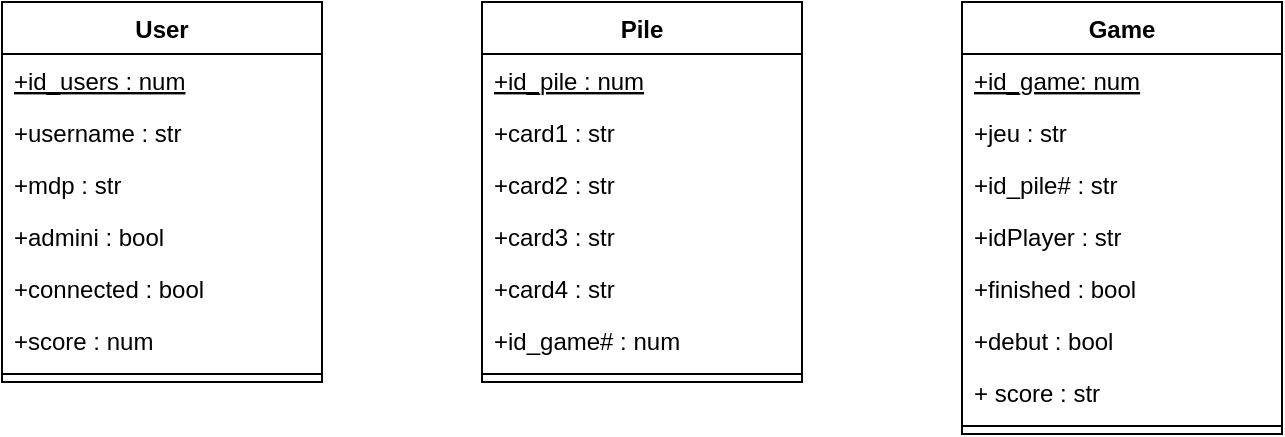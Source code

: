 <mxfile version="13.9.8" type="gitlab">
  <diagram id="E4JDXxAftSGhgSe4BWAQ" name="Page-1">
    <mxGraphModel dx="868" dy="482" grid="1" gridSize="10" guides="1" tooltips="1" connect="1" arrows="1" fold="1" page="1" pageScale="1" pageWidth="827" pageHeight="1169" math="0" shadow="0">
      <root>
        <mxCell id="0" />
        <mxCell id="1" parent="0" />
        <mxCell id="VY6u_KLALRmGJ1KkaPaQ-12" value="User" style="swimlane;fontStyle=1;align=center;verticalAlign=top;childLayout=stackLayout;horizontal=1;startSize=26;horizontalStack=0;resizeParent=1;resizeParentMax=0;resizeLast=0;collapsible=1;marginBottom=0;" vertex="1" parent="1">
          <mxGeometry x="120" y="270" width="160" height="190" as="geometry" />
        </mxCell>
        <mxCell id="VY6u_KLALRmGJ1KkaPaQ-13" value="+id_users : num" style="text;strokeColor=none;fillColor=none;align=left;verticalAlign=top;spacingLeft=4;spacingRight=4;overflow=hidden;rotatable=0;points=[[0,0.5],[1,0.5]];portConstraint=eastwest;fontStyle=4" vertex="1" parent="VY6u_KLALRmGJ1KkaPaQ-12">
          <mxGeometry y="26" width="160" height="26" as="geometry" />
        </mxCell>
        <mxCell id="VY6u_KLALRmGJ1KkaPaQ-14" value="+username : str" style="text;strokeColor=none;fillColor=none;align=left;verticalAlign=top;spacingLeft=4;spacingRight=4;overflow=hidden;rotatable=0;points=[[0,0.5],[1,0.5]];portConstraint=eastwest;" vertex="1" parent="VY6u_KLALRmGJ1KkaPaQ-12">
          <mxGeometry y="52" width="160" height="26" as="geometry" />
        </mxCell>
        <mxCell id="VY6u_KLALRmGJ1KkaPaQ-15" value="+mdp : str" style="text;strokeColor=none;fillColor=none;align=left;verticalAlign=top;spacingLeft=4;spacingRight=4;overflow=hidden;rotatable=0;points=[[0,0.5],[1,0.5]];portConstraint=eastwest;" vertex="1" parent="VY6u_KLALRmGJ1KkaPaQ-12">
          <mxGeometry y="78" width="160" height="26" as="geometry" />
        </mxCell>
        <mxCell id="VY6u_KLALRmGJ1KkaPaQ-17" value="+admini : bool" style="text;strokeColor=none;fillColor=none;align=left;verticalAlign=top;spacingLeft=4;spacingRight=4;overflow=hidden;rotatable=0;points=[[0,0.5],[1,0.5]];portConstraint=eastwest;" vertex="1" parent="VY6u_KLALRmGJ1KkaPaQ-12">
          <mxGeometry y="104" width="160" height="26" as="geometry" />
        </mxCell>
        <mxCell id="VY6u_KLALRmGJ1KkaPaQ-18" value="+connected : bool" style="text;strokeColor=none;fillColor=none;align=left;verticalAlign=top;spacingLeft=4;spacingRight=4;overflow=hidden;rotatable=0;points=[[0,0.5],[1,0.5]];portConstraint=eastwest;" vertex="1" parent="VY6u_KLALRmGJ1KkaPaQ-12">
          <mxGeometry y="130" width="160" height="26" as="geometry" />
        </mxCell>
        <mxCell id="VY6u_KLALRmGJ1KkaPaQ-19" value="+score : num" style="text;strokeColor=none;fillColor=none;align=left;verticalAlign=top;spacingLeft=4;spacingRight=4;overflow=hidden;rotatable=0;points=[[0,0.5],[1,0.5]];portConstraint=eastwest;" vertex="1" parent="VY6u_KLALRmGJ1KkaPaQ-12">
          <mxGeometry y="156" width="160" height="26" as="geometry" />
        </mxCell>
        <mxCell id="VY6u_KLALRmGJ1KkaPaQ-16" value="" style="line;strokeWidth=1;fillColor=none;align=left;verticalAlign=middle;spacingTop=-1;spacingLeft=3;spacingRight=3;rotatable=0;labelPosition=right;points=[];portConstraint=eastwest;" vertex="1" parent="VY6u_KLALRmGJ1KkaPaQ-12">
          <mxGeometry y="182" width="160" height="8" as="geometry" />
        </mxCell>
        <mxCell id="VY6u_KLALRmGJ1KkaPaQ-20" value="Pile" style="swimlane;fontStyle=1;align=center;verticalAlign=top;childLayout=stackLayout;horizontal=1;startSize=26;horizontalStack=0;resizeParent=1;resizeParentMax=0;resizeLast=0;collapsible=1;marginBottom=0;" vertex="1" parent="1">
          <mxGeometry x="360" y="270" width="160" height="190" as="geometry" />
        </mxCell>
        <mxCell id="VY6u_KLALRmGJ1KkaPaQ-21" value="+id_pile : num" style="text;strokeColor=none;fillColor=none;align=left;verticalAlign=top;spacingLeft=4;spacingRight=4;overflow=hidden;rotatable=0;points=[[0,0.5],[1,0.5]];portConstraint=eastwest;fontStyle=4" vertex="1" parent="VY6u_KLALRmGJ1KkaPaQ-20">
          <mxGeometry y="26" width="160" height="26" as="geometry" />
        </mxCell>
        <mxCell id="VY6u_KLALRmGJ1KkaPaQ-22" value="+card1 : str" style="text;strokeColor=none;fillColor=none;align=left;verticalAlign=top;spacingLeft=4;spacingRight=4;overflow=hidden;rotatable=0;points=[[0,0.5],[1,0.5]];portConstraint=eastwest;" vertex="1" parent="VY6u_KLALRmGJ1KkaPaQ-20">
          <mxGeometry y="52" width="160" height="26" as="geometry" />
        </mxCell>
        <mxCell id="VY6u_KLALRmGJ1KkaPaQ-23" value="+card2 : str" style="text;strokeColor=none;fillColor=none;align=left;verticalAlign=top;spacingLeft=4;spacingRight=4;overflow=hidden;rotatable=0;points=[[0,0.5],[1,0.5]];portConstraint=eastwest;" vertex="1" parent="VY6u_KLALRmGJ1KkaPaQ-20">
          <mxGeometry y="78" width="160" height="26" as="geometry" />
        </mxCell>
        <mxCell id="VY6u_KLALRmGJ1KkaPaQ-24" value="+card3 : str" style="text;strokeColor=none;fillColor=none;align=left;verticalAlign=top;spacingLeft=4;spacingRight=4;overflow=hidden;rotatable=0;points=[[0,0.5],[1,0.5]];portConstraint=eastwest;" vertex="1" parent="VY6u_KLALRmGJ1KkaPaQ-20">
          <mxGeometry y="104" width="160" height="26" as="geometry" />
        </mxCell>
        <mxCell id="VY6u_KLALRmGJ1KkaPaQ-25" value="+card4 : str" style="text;strokeColor=none;fillColor=none;align=left;verticalAlign=top;spacingLeft=4;spacingRight=4;overflow=hidden;rotatable=0;points=[[0,0.5],[1,0.5]];portConstraint=eastwest;" vertex="1" parent="VY6u_KLALRmGJ1KkaPaQ-20">
          <mxGeometry y="130" width="160" height="26" as="geometry" />
        </mxCell>
        <mxCell id="VY6u_KLALRmGJ1KkaPaQ-26" value="+id_game# : num" style="text;strokeColor=none;fillColor=none;align=left;verticalAlign=top;spacingLeft=4;spacingRight=4;overflow=hidden;rotatable=0;points=[[0,0.5],[1,0.5]];portConstraint=eastwest;" vertex="1" parent="VY6u_KLALRmGJ1KkaPaQ-20">
          <mxGeometry y="156" width="160" height="26" as="geometry" />
        </mxCell>
        <mxCell id="VY6u_KLALRmGJ1KkaPaQ-27" value="" style="line;strokeWidth=1;fillColor=none;align=left;verticalAlign=middle;spacingTop=-1;spacingLeft=3;spacingRight=3;rotatable=0;labelPosition=right;points=[];portConstraint=eastwest;" vertex="1" parent="VY6u_KLALRmGJ1KkaPaQ-20">
          <mxGeometry y="182" width="160" height="8" as="geometry" />
        </mxCell>
        <mxCell id="VY6u_KLALRmGJ1KkaPaQ-28" value="Game" style="swimlane;fontStyle=1;align=center;verticalAlign=top;childLayout=stackLayout;horizontal=1;startSize=26;horizontalStack=0;resizeParent=1;resizeParentMax=0;resizeLast=0;collapsible=1;marginBottom=0;" vertex="1" parent="1">
          <mxGeometry x="600" y="270" width="160" height="216" as="geometry" />
        </mxCell>
        <mxCell id="VY6u_KLALRmGJ1KkaPaQ-29" value="+id_game: num" style="text;strokeColor=none;fillColor=none;align=left;verticalAlign=top;spacingLeft=4;spacingRight=4;overflow=hidden;rotatable=0;points=[[0,0.5],[1,0.5]];portConstraint=eastwest;fontStyle=4" vertex="1" parent="VY6u_KLALRmGJ1KkaPaQ-28">
          <mxGeometry y="26" width="160" height="26" as="geometry" />
        </mxCell>
        <mxCell id="VY6u_KLALRmGJ1KkaPaQ-31" value="+jeu : str" style="text;strokeColor=none;fillColor=none;align=left;verticalAlign=top;spacingLeft=4;spacingRight=4;overflow=hidden;rotatable=0;points=[[0,0.5],[1,0.5]];portConstraint=eastwest;" vertex="1" parent="VY6u_KLALRmGJ1KkaPaQ-28">
          <mxGeometry y="52" width="160" height="26" as="geometry" />
        </mxCell>
        <mxCell id="VY6u_KLALRmGJ1KkaPaQ-32" value="+id_pile# : str" style="text;strokeColor=none;fillColor=none;align=left;verticalAlign=top;spacingLeft=4;spacingRight=4;overflow=hidden;rotatable=0;points=[[0,0.5],[1,0.5]];portConstraint=eastwest;" vertex="1" parent="VY6u_KLALRmGJ1KkaPaQ-28">
          <mxGeometry y="78" width="160" height="26" as="geometry" />
        </mxCell>
        <mxCell id="VY6u_KLALRmGJ1KkaPaQ-33" value="+idPlayer : str" style="text;strokeColor=none;fillColor=none;align=left;verticalAlign=top;spacingLeft=4;spacingRight=4;overflow=hidden;rotatable=0;points=[[0,0.5],[1,0.5]];portConstraint=eastwest;" vertex="1" parent="VY6u_KLALRmGJ1KkaPaQ-28">
          <mxGeometry y="104" width="160" height="26" as="geometry" />
        </mxCell>
        <mxCell id="VY6u_KLALRmGJ1KkaPaQ-34" value="+finished : bool" style="text;strokeColor=none;fillColor=none;align=left;verticalAlign=top;spacingLeft=4;spacingRight=4;overflow=hidden;rotatable=0;points=[[0,0.5],[1,0.5]];portConstraint=eastwest;" vertex="1" parent="VY6u_KLALRmGJ1KkaPaQ-28">
          <mxGeometry y="130" width="160" height="26" as="geometry" />
        </mxCell>
        <mxCell id="VY6u_KLALRmGJ1KkaPaQ-44" value="+debut : bool" style="text;strokeColor=none;fillColor=none;align=left;verticalAlign=top;spacingLeft=4;spacingRight=4;overflow=hidden;rotatable=0;points=[[0,0.5],[1,0.5]];portConstraint=eastwest;" vertex="1" parent="VY6u_KLALRmGJ1KkaPaQ-28">
          <mxGeometry y="156" width="160" height="26" as="geometry" />
        </mxCell>
        <mxCell id="VY6u_KLALRmGJ1KkaPaQ-45" value="+ score : str" style="text;strokeColor=none;fillColor=none;align=left;verticalAlign=top;spacingLeft=4;spacingRight=4;overflow=hidden;rotatable=0;points=[[0,0.5],[1,0.5]];portConstraint=eastwest;" vertex="1" parent="VY6u_KLALRmGJ1KkaPaQ-28">
          <mxGeometry y="182" width="160" height="26" as="geometry" />
        </mxCell>
        <mxCell id="VY6u_KLALRmGJ1KkaPaQ-35" value="" style="line;strokeWidth=1;fillColor=none;align=left;verticalAlign=middle;spacingTop=-1;spacingLeft=3;spacingRight=3;rotatable=0;labelPosition=right;points=[];portConstraint=eastwest;" vertex="1" parent="VY6u_KLALRmGJ1KkaPaQ-28">
          <mxGeometry y="208" width="160" height="8" as="geometry" />
        </mxCell>
      </root>
    </mxGraphModel>
  </diagram>
</mxfile>
